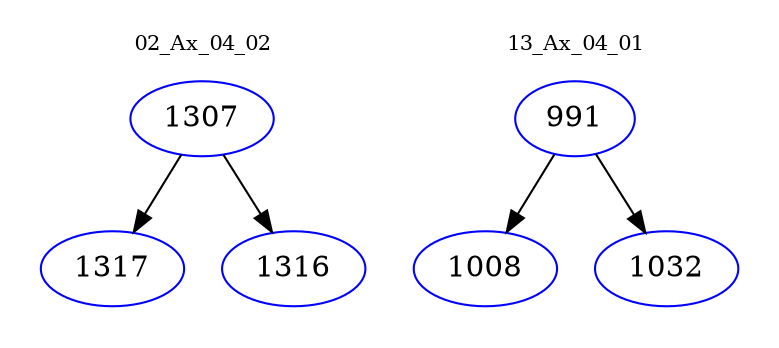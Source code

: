 digraph{
subgraph cluster_0 {
color = white
label = "02_Ax_04_02";
fontsize=10;
T0_1307 [label="1307", color="blue"]
T0_1307 -> T0_1317 [color="black"]
T0_1317 [label="1317", color="blue"]
T0_1307 -> T0_1316 [color="black"]
T0_1316 [label="1316", color="blue"]
}
subgraph cluster_1 {
color = white
label = "13_Ax_04_01";
fontsize=10;
T1_991 [label="991", color="blue"]
T1_991 -> T1_1008 [color="black"]
T1_1008 [label="1008", color="blue"]
T1_991 -> T1_1032 [color="black"]
T1_1032 [label="1032", color="blue"]
}
}
